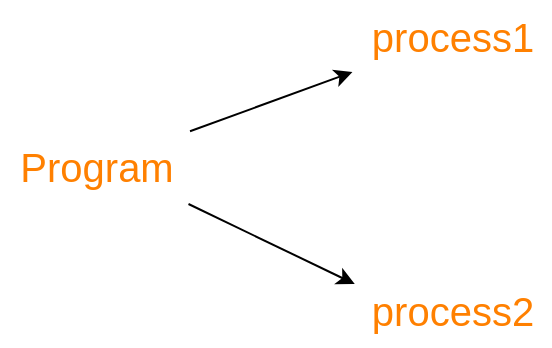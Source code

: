 <mxfile>
    <diagram id="Vnn1weSjqi0h357gHObl" name="第 1 页">
        <mxGraphModel dx="684" dy="576" grid="0" gridSize="10" guides="1" tooltips="1" connect="1" arrows="1" fold="1" page="0" pageScale="1" pageWidth="827" pageHeight="1169" math="0" shadow="0">
            <root>
                <mxCell id="0"/>
                <mxCell id="1" parent="0"/>
                <mxCell id="5" style="edgeStyle=none;html=1;fontSize=20;fontColor=#FF8000;" edge="1" parent="1" source="2" target="3">
                    <mxGeometry relative="1" as="geometry"/>
                </mxCell>
                <mxCell id="6" style="edgeStyle=none;html=1;entryX=0.014;entryY=0.139;entryDx=0;entryDy=0;entryPerimeter=0;fontSize=20;fontColor=#FF8000;exitX=0.992;exitY=1.028;exitDx=0;exitDy=0;exitPerimeter=0;" edge="1" parent="1" source="2" target="4">
                    <mxGeometry relative="1" as="geometry"/>
                </mxCell>
                <mxCell id="2" value="&lt;font color=&quot;#ff8000&quot; style=&quot;font-size: 20px;&quot;&gt;Program&lt;/font&gt;" style="text;html=1;align=center;verticalAlign=middle;resizable=0;points=[];autosize=1;strokeColor=none;fillColor=none;" vertex="1" parent="1">
                    <mxGeometry x="119" y="283" width="95" height="36" as="geometry"/>
                </mxCell>
                <mxCell id="3" value="process1" style="text;html=1;align=center;verticalAlign=middle;resizable=0;points=[];autosize=1;strokeColor=none;fillColor=none;fontSize=20;fontColor=#FF8000;" vertex="1" parent="1">
                    <mxGeometry x="295" y="218" width="99" height="36" as="geometry"/>
                </mxCell>
                <mxCell id="4" value="process2" style="text;html=1;align=center;verticalAlign=middle;resizable=0;points=[];autosize=1;strokeColor=none;fillColor=none;fontSize=20;fontColor=#FF8000;" vertex="1" parent="1">
                    <mxGeometry x="295" y="355" width="99" height="36" as="geometry"/>
                </mxCell>
            </root>
        </mxGraphModel>
    </diagram>
</mxfile>